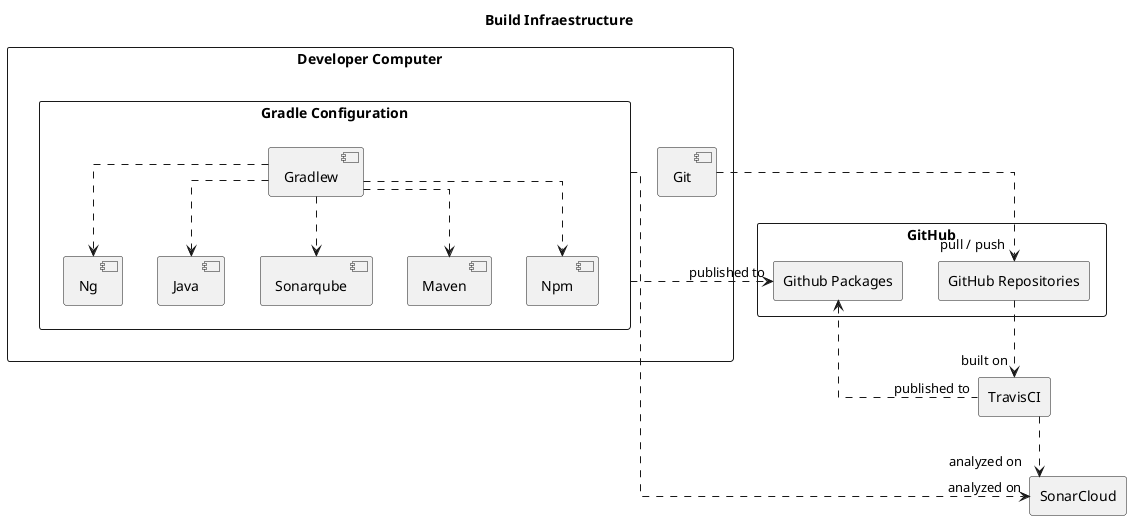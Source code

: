 @startuml

title Build Infraestructure
skinparam linetype ortho


rectangle "Developer Computer" {
    rectangle "Gradle Configuration" as gradleconf {
        [Gradlew] as gradlew
        [Npm] as npm
        [Ng] as ng
        [Java] as jv
        [Sonarqube] as sq
        [Maven] as mv
    }
[Git] as git
}


rectangle "GitHub" {
    rectangle "GitHub Repositories" as github
    rectangle "Github Packages" as ghp
}


rectangle "TravisCI" as travis

rectangle "SonarCloud" as sonar



gradlew ..> npm
gradlew ..> ng
gradlew ..> sq
gradlew ..> mv
gradlew ..> jv



git .right.> "pull / push" github
github .down.> "built on" travis

travis ..> "analyzed on" sonar
gradleconf .down.> "analyzed on" sonar

gradleconf .down.> "published to" ghp
travis "published to" .left.> ghp 


@enduml
